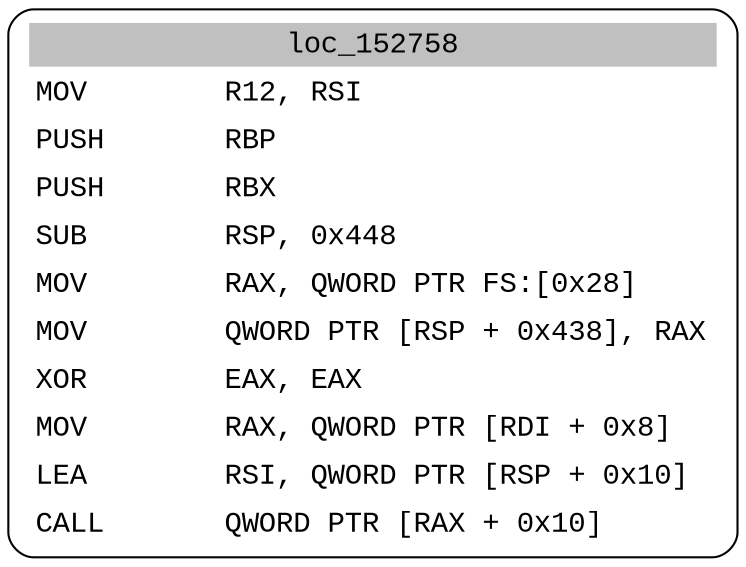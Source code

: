 digraph asm_graph {
1941 [
shape="Mrecord" fontname="Courier New"label =<<table border="0" cellborder="0" cellpadding="3"><tr><td align="center" colspan="2" bgcolor="grey">loc_152758</td></tr><tr><td align="left">MOV        R12, RSI</td></tr><tr><td align="left">PUSH       RBP</td></tr><tr><td align="left">PUSH       RBX</td></tr><tr><td align="left">SUB        RSP, 0x448</td></tr><tr><td align="left">MOV        RAX, QWORD PTR FS:[0x28]</td></tr><tr><td align="left">MOV        QWORD PTR [RSP + 0x438], RAX</td></tr><tr><td align="left">XOR        EAX, EAX</td></tr><tr><td align="left">MOV        RAX, QWORD PTR [RDI + 0x8]</td></tr><tr><td align="left">LEA        RSI, QWORD PTR [RSP + 0x10]</td></tr><tr><td align="left">CALL       QWORD PTR [RAX + 0x10]</td></tr></table>> ];
}